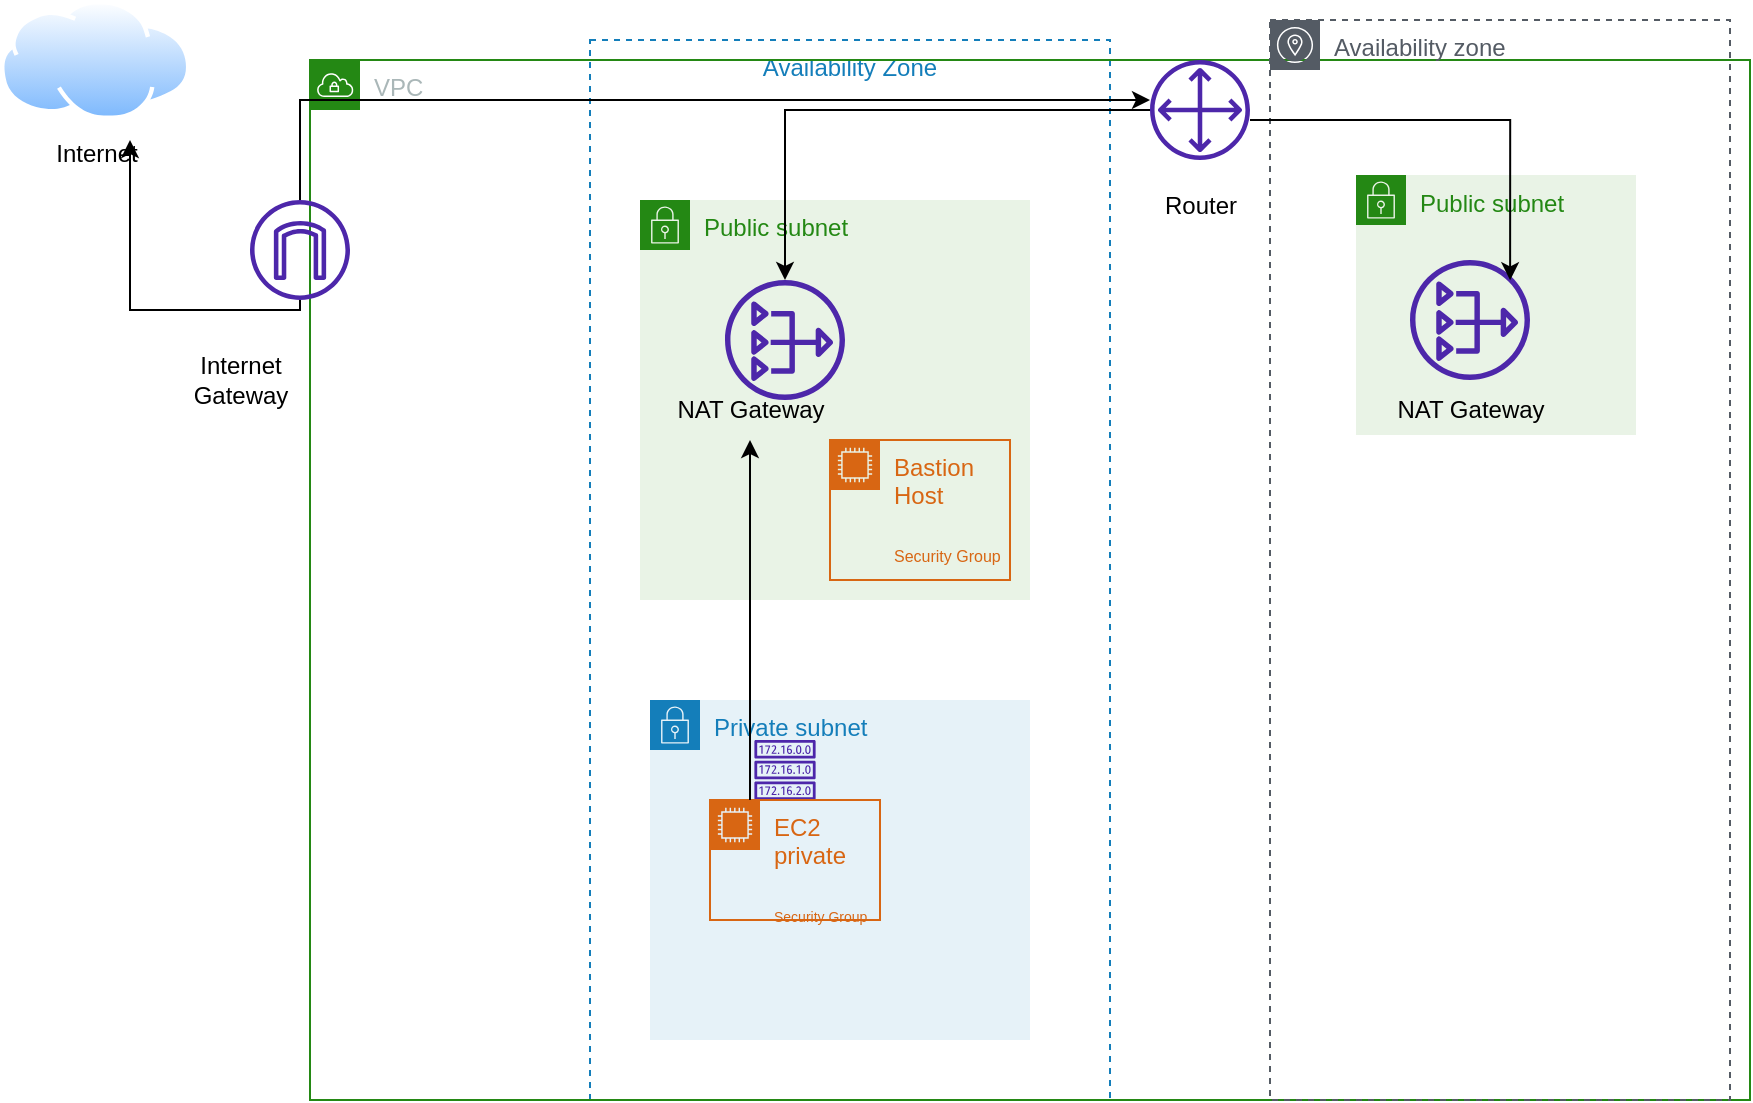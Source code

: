 <mxfile version="20.1.1" type="github">
  <diagram id="0R2ht4pweAc41cvP688j" name="Page-1">
    <mxGraphModel dx="1888" dy="635" grid="1" gridSize="10" guides="1" tooltips="1" connect="1" arrows="1" fold="1" page="1" pageScale="1" pageWidth="850" pageHeight="1100" math="0" shadow="0">
      <root>
        <mxCell id="0" />
        <mxCell id="1" parent="0" />
        <mxCell id="j8CXmkcdGuTl3-NZ6Nu5-68" value="Availability Zone" style="fillColor=none;strokeColor=#147EBA;dashed=1;verticalAlign=top;fontStyle=0;fontColor=#147EBA;fontSize=12;" vertex="1" parent="1">
          <mxGeometry x="200" y="110" width="260" height="530" as="geometry" />
        </mxCell>
        <mxCell id="j8CXmkcdGuTl3-NZ6Nu5-29" value="Internet&lt;br&gt;Gateway" style="text;html=1;align=center;verticalAlign=middle;resizable=0;points=[];autosize=1;strokeColor=none;fillColor=none;" vertex="1" parent="1">
          <mxGeometry x="-10" y="260" width="70" height="40" as="geometry" />
        </mxCell>
        <mxCell id="j8CXmkcdGuTl3-NZ6Nu5-9" value="VPC" style="points=[[0,0],[0.25,0],[0.5,0],[0.75,0],[1,0],[1,0.25],[1,0.5],[1,0.75],[1,1],[0.75,1],[0.5,1],[0.25,1],[0,1],[0,0.75],[0,0.5],[0,0.25]];outlineConnect=0;gradientColor=none;html=1;whiteSpace=wrap;fontSize=12;fontStyle=0;container=1;pointerEvents=0;collapsible=0;recursiveResize=0;shape=mxgraph.aws4.group;grIcon=mxgraph.aws4.group_vpc;strokeColor=#248814;fillColor=none;verticalAlign=top;align=left;spacingLeft=30;fontColor=#AAB7B8;dashed=0;" vertex="1" parent="1">
          <mxGeometry x="60" y="120" width="720" height="520" as="geometry" />
        </mxCell>
        <mxCell id="j8CXmkcdGuTl3-NZ6Nu5-70" style="edgeStyle=orthogonalEdgeStyle;rounded=0;orthogonalLoop=1;jettySize=auto;html=1;fontSize=12;" edge="1" parent="j8CXmkcdGuTl3-NZ6Nu5-9" source="j8CXmkcdGuTl3-NZ6Nu5-15" target="j8CXmkcdGuTl3-NZ6Nu5-40">
          <mxGeometry relative="1" as="geometry">
            <Array as="points">
              <mxPoint x="-5" y="20" />
            </Array>
          </mxGeometry>
        </mxCell>
        <mxCell id="j8CXmkcdGuTl3-NZ6Nu5-15" value="" style="sketch=0;outlineConnect=0;fontColor=#232F3E;gradientColor=none;fillColor=#4D27AA;strokeColor=none;dashed=0;verticalLabelPosition=bottom;verticalAlign=top;align=center;html=1;fontSize=12;fontStyle=0;aspect=fixed;pointerEvents=1;shape=mxgraph.aws4.internet_gateway;" vertex="1" parent="j8CXmkcdGuTl3-NZ6Nu5-9">
          <mxGeometry x="-30" y="70" width="50" height="50" as="geometry" />
        </mxCell>
        <mxCell id="j8CXmkcdGuTl3-NZ6Nu5-30" value="Router" style="text;html=1;align=center;verticalAlign=middle;resizable=0;points=[];autosize=1;strokeColor=none;fillColor=none;" vertex="1" parent="j8CXmkcdGuTl3-NZ6Nu5-9">
          <mxGeometry x="415" y="57.5" width="60" height="30" as="geometry" />
        </mxCell>
        <mxCell id="j8CXmkcdGuTl3-NZ6Nu5-40" value="" style="sketch=0;outlineConnect=0;fontColor=#232F3E;gradientColor=none;fillColor=#4D27AA;strokeColor=none;dashed=0;verticalLabelPosition=bottom;verticalAlign=top;align=center;html=1;fontSize=12;fontStyle=0;aspect=fixed;pointerEvents=1;shape=mxgraph.aws4.customer_gateway;" vertex="1" parent="j8CXmkcdGuTl3-NZ6Nu5-9">
          <mxGeometry x="420" width="50" height="50" as="geometry" />
        </mxCell>
        <mxCell id="j8CXmkcdGuTl3-NZ6Nu5-55" value="Public subnet" style="points=[[0,0],[0.25,0],[0.5,0],[0.75,0],[1,0],[1,0.25],[1,0.5],[1,0.75],[1,1],[0.75,1],[0.5,1],[0.25,1],[0,1],[0,0.75],[0,0.5],[0,0.25]];outlineConnect=0;gradientColor=none;html=1;whiteSpace=wrap;fontSize=12;fontStyle=0;container=0;pointerEvents=0;collapsible=0;recursiveResize=0;shape=mxgraph.aws4.group;grIcon=mxgraph.aws4.group_security_group;grStroke=0;strokeColor=#248814;fillColor=#E9F3E6;verticalAlign=top;align=left;spacingLeft=30;fontColor=#248814;dashed=0;" vertex="1" parent="j8CXmkcdGuTl3-NZ6Nu5-9">
          <mxGeometry x="523" y="57.5" width="140" height="130" as="geometry" />
        </mxCell>
        <mxCell id="j8CXmkcdGuTl3-NZ6Nu5-56" value="&lt;font style=&quot;font-size: 12px;&quot;&gt;NAT Gateway&lt;/font&gt;" style="text;html=1;align=center;verticalAlign=middle;resizable=0;points=[];autosize=1;strokeColor=none;fillColor=none;fontSize=8;" vertex="1" parent="j8CXmkcdGuTl3-NZ6Nu5-9">
          <mxGeometry x="530" y="160" width="100" height="30" as="geometry" />
        </mxCell>
        <mxCell id="j8CXmkcdGuTl3-NZ6Nu5-58" value="" style="sketch=0;outlineConnect=0;fontColor=#232F3E;gradientColor=none;fillColor=#4D27AA;strokeColor=none;dashed=0;verticalLabelPosition=bottom;verticalAlign=top;align=center;html=1;fontSize=12;fontStyle=0;aspect=fixed;pointerEvents=1;shape=mxgraph.aws4.nat_gateway;" vertex="1" parent="j8CXmkcdGuTl3-NZ6Nu5-9">
          <mxGeometry x="550" y="100" width="60" height="60" as="geometry" />
        </mxCell>
        <mxCell id="j8CXmkcdGuTl3-NZ6Nu5-60" value="Private subnet" style="points=[[0,0],[0.25,0],[0.5,0],[0.75,0],[1,0],[1,0.25],[1,0.5],[1,0.75],[1,1],[0.75,1],[0.5,1],[0.25,1],[0,1],[0,0.75],[0,0.5],[0,0.25]];outlineConnect=0;gradientColor=none;html=1;whiteSpace=wrap;fontSize=12;fontStyle=0;container=1;pointerEvents=0;collapsible=0;recursiveResize=0;shape=mxgraph.aws4.group;grIcon=mxgraph.aws4.group_security_group;grStroke=0;strokeColor=#147EBA;fillColor=#E6F2F8;verticalAlign=top;align=left;spacingLeft=30;fontColor=#147EBA;dashed=0;" vertex="1" parent="j8CXmkcdGuTl3-NZ6Nu5-9">
          <mxGeometry x="170" y="320" width="190" height="170" as="geometry" />
        </mxCell>
        <mxCell id="j8CXmkcdGuTl3-NZ6Nu5-61" value="" style="sketch=0;outlineConnect=0;fontColor=#232F3E;gradientColor=none;fillColor=#4D27AA;strokeColor=none;dashed=0;verticalLabelPosition=bottom;verticalAlign=top;align=center;html=1;fontSize=12;fontStyle=0;aspect=fixed;pointerEvents=1;shape=mxgraph.aws4.route_table;" vertex="1" parent="j8CXmkcdGuTl3-NZ6Nu5-60">
          <mxGeometry x="52.11" y="20" width="30.79" height="30" as="geometry" />
        </mxCell>
        <mxCell id="j8CXmkcdGuTl3-NZ6Nu5-62" value="EC2 private&lt;br&gt;&lt;br&gt;&lt;font style=&quot;font-size: 7px;&quot;&gt;Security Group&lt;/font&gt;" style="points=[[0,0],[0.25,0],[0.5,0],[0.75,0],[1,0],[1,0.25],[1,0.5],[1,0.75],[1,1],[0.75,1],[0.5,1],[0.25,1],[0,1],[0,0.75],[0,0.5],[0,0.25]];outlineConnect=0;gradientColor=none;html=1;whiteSpace=wrap;fontSize=12;fontStyle=0;container=1;pointerEvents=0;collapsible=0;recursiveResize=0;shape=mxgraph.aws4.group;grIcon=mxgraph.aws4.group_ec2_instance_contents;strokeColor=#D86613;fillColor=none;verticalAlign=top;align=left;spacingLeft=30;fontColor=#D86613;dashed=0;" vertex="1" parent="j8CXmkcdGuTl3-NZ6Nu5-9">
          <mxGeometry x="200" y="370" width="85" height="60" as="geometry" />
        </mxCell>
        <mxCell id="j8CXmkcdGuTl3-NZ6Nu5-63" value="Public subnet" style="points=[[0,0],[0.25,0],[0.5,0],[0.75,0],[1,0],[1,0.25],[1,0.5],[1,0.75],[1,1],[0.75,1],[0.5,1],[0.25,1],[0,1],[0,0.75],[0,0.5],[0,0.25]];outlineConnect=0;gradientColor=none;html=1;whiteSpace=wrap;fontSize=12;fontStyle=0;container=1;pointerEvents=0;collapsible=0;recursiveResize=0;shape=mxgraph.aws4.group;grIcon=mxgraph.aws4.group_security_group;grStroke=0;strokeColor=#248814;fillColor=#E9F3E6;verticalAlign=top;align=left;spacingLeft=30;fontColor=#248814;dashed=0;" vertex="1" parent="j8CXmkcdGuTl3-NZ6Nu5-9">
          <mxGeometry x="165" y="70" width="195" height="200" as="geometry" />
        </mxCell>
        <mxCell id="j8CXmkcdGuTl3-NZ6Nu5-64" value="Bastion Host&lt;br&gt;&lt;br&gt;&lt;font style=&quot;font-size: 8px;&quot;&gt;Security Group&lt;/font&gt;" style="points=[[0,0],[0.25,0],[0.5,0],[0.75,0],[1,0],[1,0.25],[1,0.5],[1,0.75],[1,1],[0.75,1],[0.5,1],[0.25,1],[0,1],[0,0.75],[0,0.5],[0,0.25]];outlineConnect=0;gradientColor=none;html=1;whiteSpace=wrap;fontSize=12;fontStyle=0;container=1;pointerEvents=0;collapsible=0;recursiveResize=0;shape=mxgraph.aws4.group;grIcon=mxgraph.aws4.group_ec2_instance_contents;strokeColor=#D86613;fillColor=none;verticalAlign=top;align=left;spacingLeft=30;fontColor=#D86613;dashed=0;" vertex="1" parent="j8CXmkcdGuTl3-NZ6Nu5-63">
          <mxGeometry x="95" y="120" width="90" height="70" as="geometry" />
        </mxCell>
        <mxCell id="j8CXmkcdGuTl3-NZ6Nu5-65" value="" style="sketch=0;outlineConnect=0;fontColor=#232F3E;gradientColor=none;fillColor=#4D27AA;strokeColor=none;dashed=0;verticalLabelPosition=bottom;verticalAlign=top;align=center;html=1;fontSize=12;fontStyle=0;aspect=fixed;pointerEvents=1;shape=mxgraph.aws4.nat_gateway;" vertex="1" parent="j8CXmkcdGuTl3-NZ6Nu5-9">
          <mxGeometry x="207.5" y="110" width="60" height="60" as="geometry" />
        </mxCell>
        <mxCell id="j8CXmkcdGuTl3-NZ6Nu5-66" value="&lt;font style=&quot;font-size: 12px;&quot;&gt;NAT Gateway&lt;/font&gt;" style="text;html=1;align=center;verticalAlign=middle;resizable=0;points=[];autosize=1;strokeColor=none;fillColor=none;fontSize=8;" vertex="1" parent="j8CXmkcdGuTl3-NZ6Nu5-9">
          <mxGeometry x="170" y="160" width="100" height="30" as="geometry" />
        </mxCell>
        <mxCell id="j8CXmkcdGuTl3-NZ6Nu5-67" value="" style="edgeStyle=orthogonalEdgeStyle;rounded=0;orthogonalLoop=1;jettySize=auto;html=1;fontSize=12;" edge="1" parent="j8CXmkcdGuTl3-NZ6Nu5-9" source="j8CXmkcdGuTl3-NZ6Nu5-40" target="j8CXmkcdGuTl3-NZ6Nu5-65">
          <mxGeometry relative="1" as="geometry" />
        </mxCell>
        <mxCell id="j8CXmkcdGuTl3-NZ6Nu5-69" value="Availability zone" style="sketch=0;outlineConnect=0;gradientColor=none;html=1;whiteSpace=wrap;fontSize=12;fontStyle=0;shape=mxgraph.aws4.group;grIcon=mxgraph.aws4.group_availability_zone;strokeColor=#545B64;fillColor=none;verticalAlign=top;align=left;spacingLeft=30;fontColor=#545B64;dashed=1;" vertex="1" parent="j8CXmkcdGuTl3-NZ6Nu5-9">
          <mxGeometry x="480" y="-20" width="230" height="540" as="geometry" />
        </mxCell>
        <mxCell id="j8CXmkcdGuTl3-NZ6Nu5-73" style="edgeStyle=orthogonalEdgeStyle;rounded=0;orthogonalLoop=1;jettySize=auto;html=1;fontSize=12;entryX=0.522;entryY=0.241;entryDx=0;entryDy=0;entryPerimeter=0;" edge="1" parent="j8CXmkcdGuTl3-NZ6Nu5-9" source="j8CXmkcdGuTl3-NZ6Nu5-40" target="j8CXmkcdGuTl3-NZ6Nu5-69">
          <mxGeometry relative="1" as="geometry">
            <mxPoint x="740" y="25" as="targetPoint" />
            <Array as="points">
              <mxPoint x="600" y="30" />
            </Array>
          </mxGeometry>
        </mxCell>
        <mxCell id="j8CXmkcdGuTl3-NZ6Nu5-74" value="" style="edgeStyle=orthogonalEdgeStyle;rounded=0;orthogonalLoop=1;jettySize=auto;html=1;fontSize=12;" edge="1" parent="j8CXmkcdGuTl3-NZ6Nu5-9" source="j8CXmkcdGuTl3-NZ6Nu5-62" target="j8CXmkcdGuTl3-NZ6Nu5-66">
          <mxGeometry relative="1" as="geometry">
            <Array as="points">
              <mxPoint x="220" y="330" />
              <mxPoint x="220" y="330" />
            </Array>
          </mxGeometry>
        </mxCell>
        <mxCell id="j8CXmkcdGuTl3-NZ6Nu5-31" value="Internet" style="aspect=fixed;perimeter=ellipsePerimeter;html=1;align=center;shadow=0;dashed=0;spacingTop=3;image;image=img/lib/active_directory/internet_cloud.svg;strokeColor=#3333FF;" vertex="1" parent="1">
          <mxGeometry x="-95" y="90" width="95.24" height="60" as="geometry" />
        </mxCell>
        <mxCell id="j8CXmkcdGuTl3-NZ6Nu5-32" style="edgeStyle=orthogonalEdgeStyle;rounded=0;orthogonalLoop=1;jettySize=auto;html=1;" edge="1" parent="1" source="j8CXmkcdGuTl3-NZ6Nu5-15">
          <mxGeometry relative="1" as="geometry">
            <mxPoint x="-30" y="160" as="targetPoint" />
            <Array as="points">
              <mxPoint x="-30" y="245" />
            </Array>
          </mxGeometry>
        </mxCell>
      </root>
    </mxGraphModel>
  </diagram>
</mxfile>
